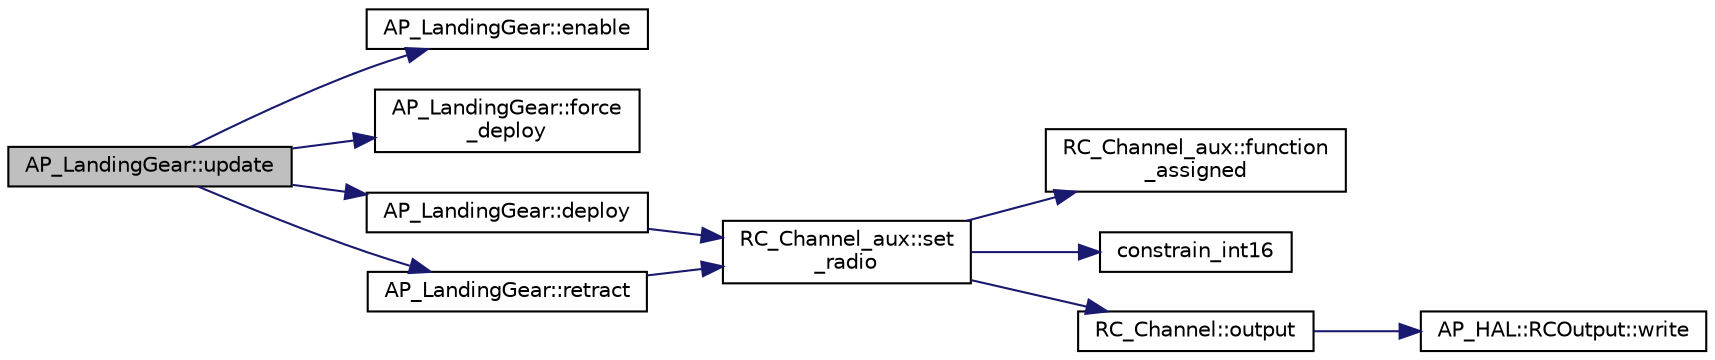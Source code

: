 digraph "AP_LandingGear::update"
{
 // INTERACTIVE_SVG=YES
  edge [fontname="Helvetica",fontsize="10",labelfontname="Helvetica",labelfontsize="10"];
  node [fontname="Helvetica",fontsize="10",shape=record];
  rankdir="LR";
  Node1 [label="AP_LandingGear::update",height=0.2,width=0.4,color="black", fillcolor="grey75", style="filled" fontcolor="black"];
  Node1 -> Node2 [color="midnightblue",fontsize="10",style="solid",fontname="Helvetica"];
  Node2 [label="AP_LandingGear::enable",height=0.2,width=0.4,color="black", fillcolor="white", style="filled",URL="$classAP__LandingGear.html#a1288701159cfe81c8468e3cf790336b3",tooltip="enable - enable landing gear retraction "];
  Node1 -> Node3 [color="midnightblue",fontsize="10",style="solid",fontname="Helvetica"];
  Node3 [label="AP_LandingGear::force\l_deploy",height=0.2,width=0.4,color="black", fillcolor="white", style="filled",URL="$classAP__LandingGear.html#a617be9f8436ce5d84ced0abb569f4beb",tooltip="force_deploy - set to true to force gear to deploy "];
  Node1 -> Node4 [color="midnightblue",fontsize="10",style="solid",fontname="Helvetica"];
  Node4 [label="AP_LandingGear::deploy",height=0.2,width=0.4,color="black", fillcolor="white", style="filled",URL="$classAP__LandingGear.html#acd2ea7f300d1985e26256acfd8796ef9",tooltip="deploy - deploy the landing gear "];
  Node4 -> Node5 [color="midnightblue",fontsize="10",style="solid",fontname="Helvetica"];
  Node5 [label="RC_Channel_aux::set\l_radio",height=0.2,width=0.4,color="black", fillcolor="white", style="filled",URL="$classRC__Channel__aux.html#a8fed980206f9aad4c5435c5193690be7"];
  Node5 -> Node6 [color="midnightblue",fontsize="10",style="solid",fontname="Helvetica"];
  Node6 [label="RC_Channel_aux::function\l_assigned",height=0.2,width=0.4,color="black", fillcolor="white", style="filled",URL="$classRC__Channel__aux.html#a423accc4de40960cf7ef2c4755e8a9d1"];
  Node5 -> Node7 [color="midnightblue",fontsize="10",style="solid",fontname="Helvetica"];
  Node7 [label="constrain_int16",height=0.2,width=0.4,color="black", fillcolor="white", style="filled",URL="$AP__Math_8cpp.html#ac5d9502aca91c97f523fd9b35590215f"];
  Node5 -> Node8 [color="midnightblue",fontsize="10",style="solid",fontname="Helvetica"];
  Node8 [label="RC_Channel::output",height=0.2,width=0.4,color="black", fillcolor="white", style="filled",URL="$classRC__Channel.html#aabaff8233192d5f2a20e2207914ca3e3"];
  Node8 -> Node9 [color="midnightblue",fontsize="10",style="solid",fontname="Helvetica"];
  Node9 [label="AP_HAL::RCOutput::write",height=0.2,width=0.4,color="black", fillcolor="white", style="filled",URL="$classAP__HAL_1_1RCOutput.html#ade509cf82dfb1f6fab3eba0c026c5d60"];
  Node1 -> Node10 [color="midnightblue",fontsize="10",style="solid",fontname="Helvetica"];
  Node10 [label="AP_LandingGear::retract",height=0.2,width=0.4,color="black", fillcolor="white", style="filled",URL="$classAP__LandingGear.html#aeb73d31d7a2bc9a0b5937d8971af3d5a",tooltip="retract - retract landing gear "];
  Node10 -> Node5 [color="midnightblue",fontsize="10",style="solid",fontname="Helvetica"];
}

